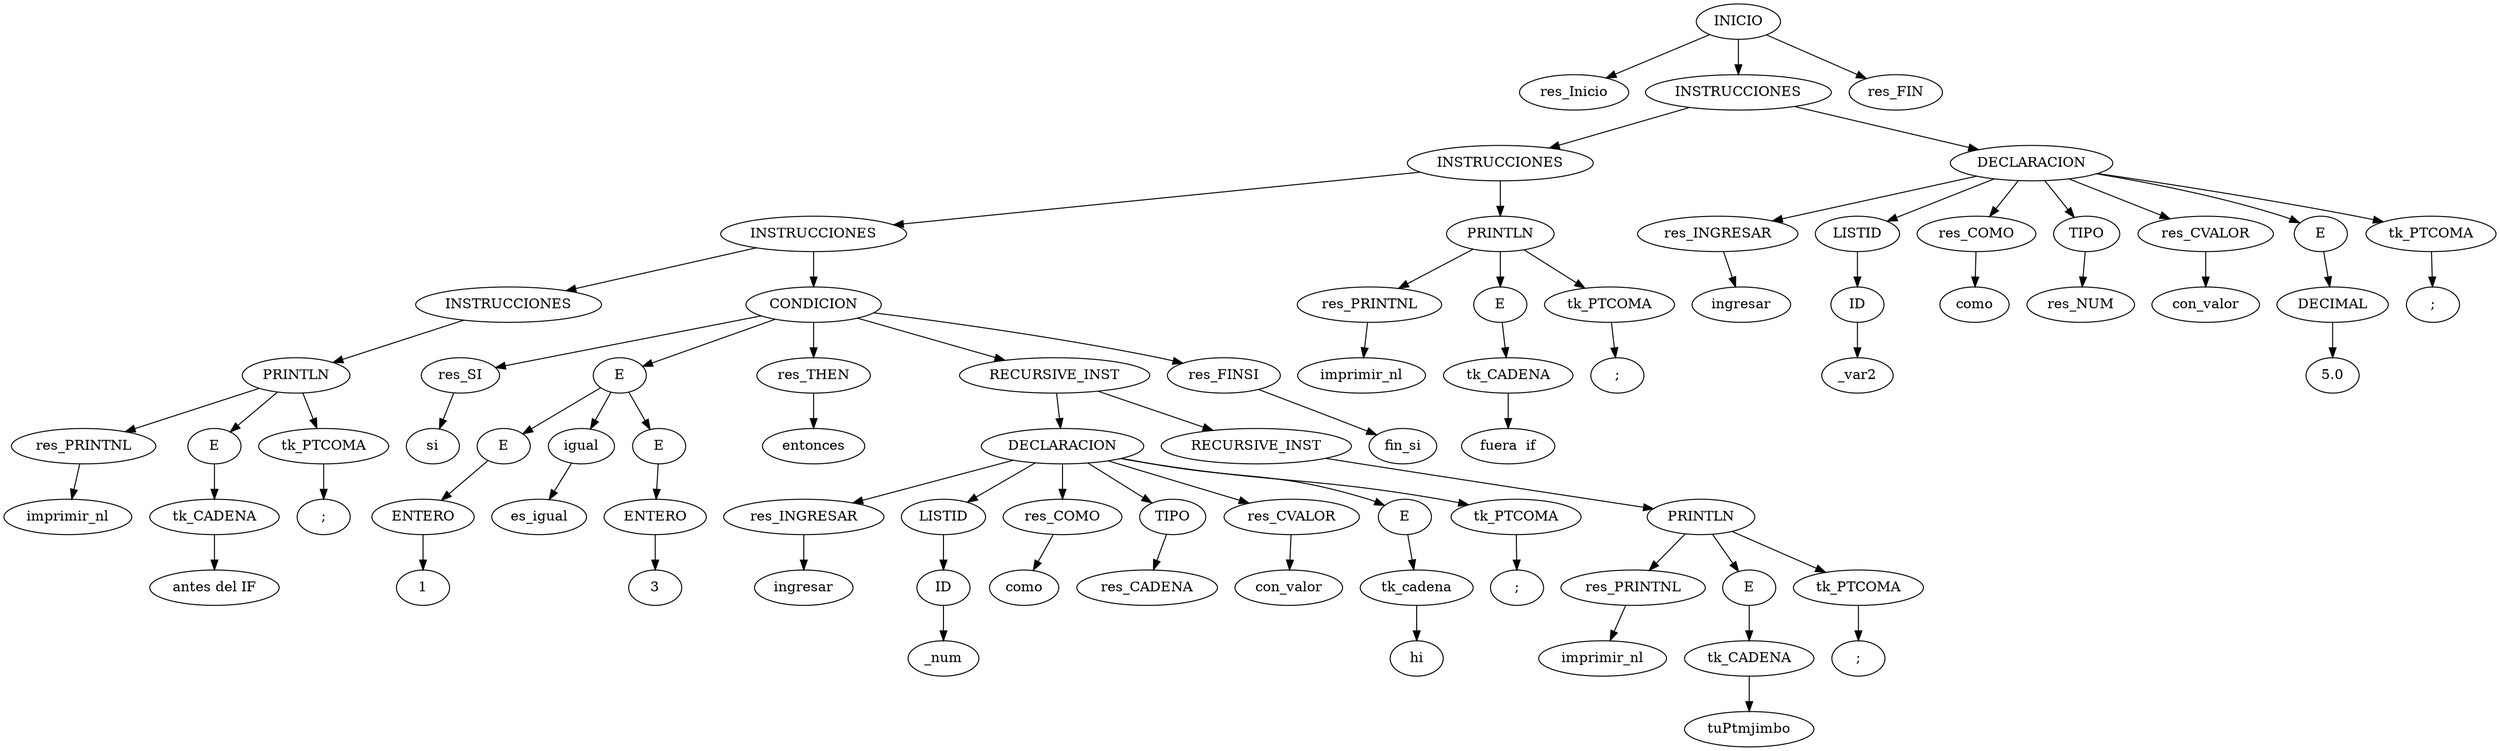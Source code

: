 digraph AST{

node0[label = "INICIO"];
node0 -> node00
node00[label = "res_Inicio"];
node0 -> node01
node01[label = "INSTRUCCIONES"];
node01 -> node010
node010[label = "INSTRUCCIONES"];
node010 -> node0100
node0100[label = "INSTRUCCIONES"];
node0100 -> node01000
node01000[label = "INSTRUCCIONES"];
node01000 -> node010000
node010000[label = "PRINTLN"];
node010000 -> node0100000
node0100000[label = "res_PRINTNL"];
node0100000c[label = "imprimir_nl"];
node0100000 -> node0100000c
node010000 -> node0100001
node0100001[label = "E"];
node0100001 -> node01000010
node01000010[label = "tk_CADENA"];
node01000010c[label = "antes del IF"];
node01000010 -> node01000010c
node010000 -> node0100002
node0100002[label = "tk_PTCOMA"];
node0100002c[label = ";"];
node0100002 -> node0100002c
node0100 -> node01001
node01001[label = "CONDICION"];
node01001 -> node010010
node010010[label = "res_SI"];
node010010c[label = "si"];
node010010 -> node010010c
node01001 -> node010011
node010011[label = "E"];
node010011 -> node0100110
node0100110[label = "E"];
node0100110 -> node01001100
node01001100[label = "ENTERO"];
node01001100c[label = "1"];
node01001100 -> node01001100c
node010011 -> node0100111
node0100111[label = "igual"];
node0100111c[label = "es_igual"];
node0100111 -> node0100111c
node010011 -> node0100112
node0100112[label = "E"];
node0100112 -> node01001120
node01001120[label = "ENTERO"];
node01001120c[label = "3"];
node01001120 -> node01001120c
node01001 -> node010012
node010012[label = "res_THEN"];
node010012c[label = "entonces"];
node010012 -> node010012c
node01001 -> node010013
node010013[label = "RECURSIVE_INST"];
node010013 -> node0100130
node0100130[label = "DECLARACION"];
node0100130 -> node01001300
node01001300[label = "res_INGRESAR"];
node01001300c[label = "ingresar"];
node01001300 -> node01001300c
node0100130 -> node01001301
node01001301[label = "LISTID"];
node01001301 -> node010013010
node010013010[label = "ID"];
node010013010c[label = "_num"];
node010013010 -> node010013010c
node0100130 -> node01001302
node01001302[label = "res_COMO"];
node01001302c[label = "como"];
node01001302 -> node01001302c
node0100130 -> node01001303
node01001303[label = "TIPO"];
node01001303 -> node010013030
node010013030[label = "res_CADENA"];
node0100130 -> node01001304
node01001304[label = "res_CVALOR"];
node01001304c[label = "con_valor"];
node01001304 -> node01001304c
node0100130 -> node01001305
node01001305[label = "E"];
node01001305 -> node010013050
node010013050[label = "tk_cadena"];
node010013050c[label = "hi"];
node010013050 -> node010013050c
node0100130 -> node01001306
node01001306[label = "tk_PTCOMA"];
node01001306c[label = ";"];
node01001306 -> node01001306c
node010013 -> node0100131
node0100131[label = "RECURSIVE_INST"];
node0100131 -> node01001310
node01001310[label = "PRINTLN"];
node01001310 -> node010013100
node010013100[label = "res_PRINTNL"];
node010013100c[label = "imprimir_nl"];
node010013100 -> node010013100c
node01001310 -> node010013101
node010013101[label = "E"];
node010013101 -> node0100131010
node0100131010[label = "tk_CADENA"];
node0100131010c[label = "tuPtmjimbo"];
node0100131010 -> node0100131010c
node01001310 -> node010013102
node010013102[label = "tk_PTCOMA"];
node010013102c[label = ";"];
node010013102 -> node010013102c
node01001 -> node010014
node010014[label = "res_FINSI"];
node010014c[label = "fin_si"];
node010014 -> node010014c
node010 -> node0101
node0101[label = "PRINTLN"];
node0101 -> node01010
node01010[label = "res_PRINTNL"];
node01010c[label = "imprimir_nl"];
node01010 -> node01010c
node0101 -> node01011
node01011[label = "E"];
node01011 -> node010110
node010110[label = "tk_CADENA"];
node010110c[label = "fuera  if"];
node010110 -> node010110c
node0101 -> node01012
node01012[label = "tk_PTCOMA"];
node01012c[label = ";"];
node01012 -> node01012c
node01 -> node011
node011[label = "DECLARACION"];
node011 -> node0110
node0110[label = "res_INGRESAR"];
node0110c[label = "ingresar"];
node0110 -> node0110c
node011 -> node0111
node0111[label = "LISTID"];
node0111 -> node01110
node01110[label = "ID"];
node01110c[label = "_var2"];
node01110 -> node01110c
node011 -> node0112
node0112[label = "res_COMO"];
node0112c[label = "como"];
node0112 -> node0112c
node011 -> node0113
node0113[label = "TIPO"];
node0113 -> node01130
node01130[label = "res_NUM"];
node011 -> node0114
node0114[label = "res_CVALOR"];
node0114c[label = "con_valor"];
node0114 -> node0114c
node011 -> node0115
node0115[label = "E"];
node0115 -> node01150
node01150[label = "DECIMAL"];
node01150c[label = "5.0"];
node01150 -> node01150c
node011 -> node0116
node0116[label = "tk_PTCOMA"];
node0116c[label = ";"];
node0116 -> node0116c
node0 -> node02
node02[label = "res_FIN"];


}
